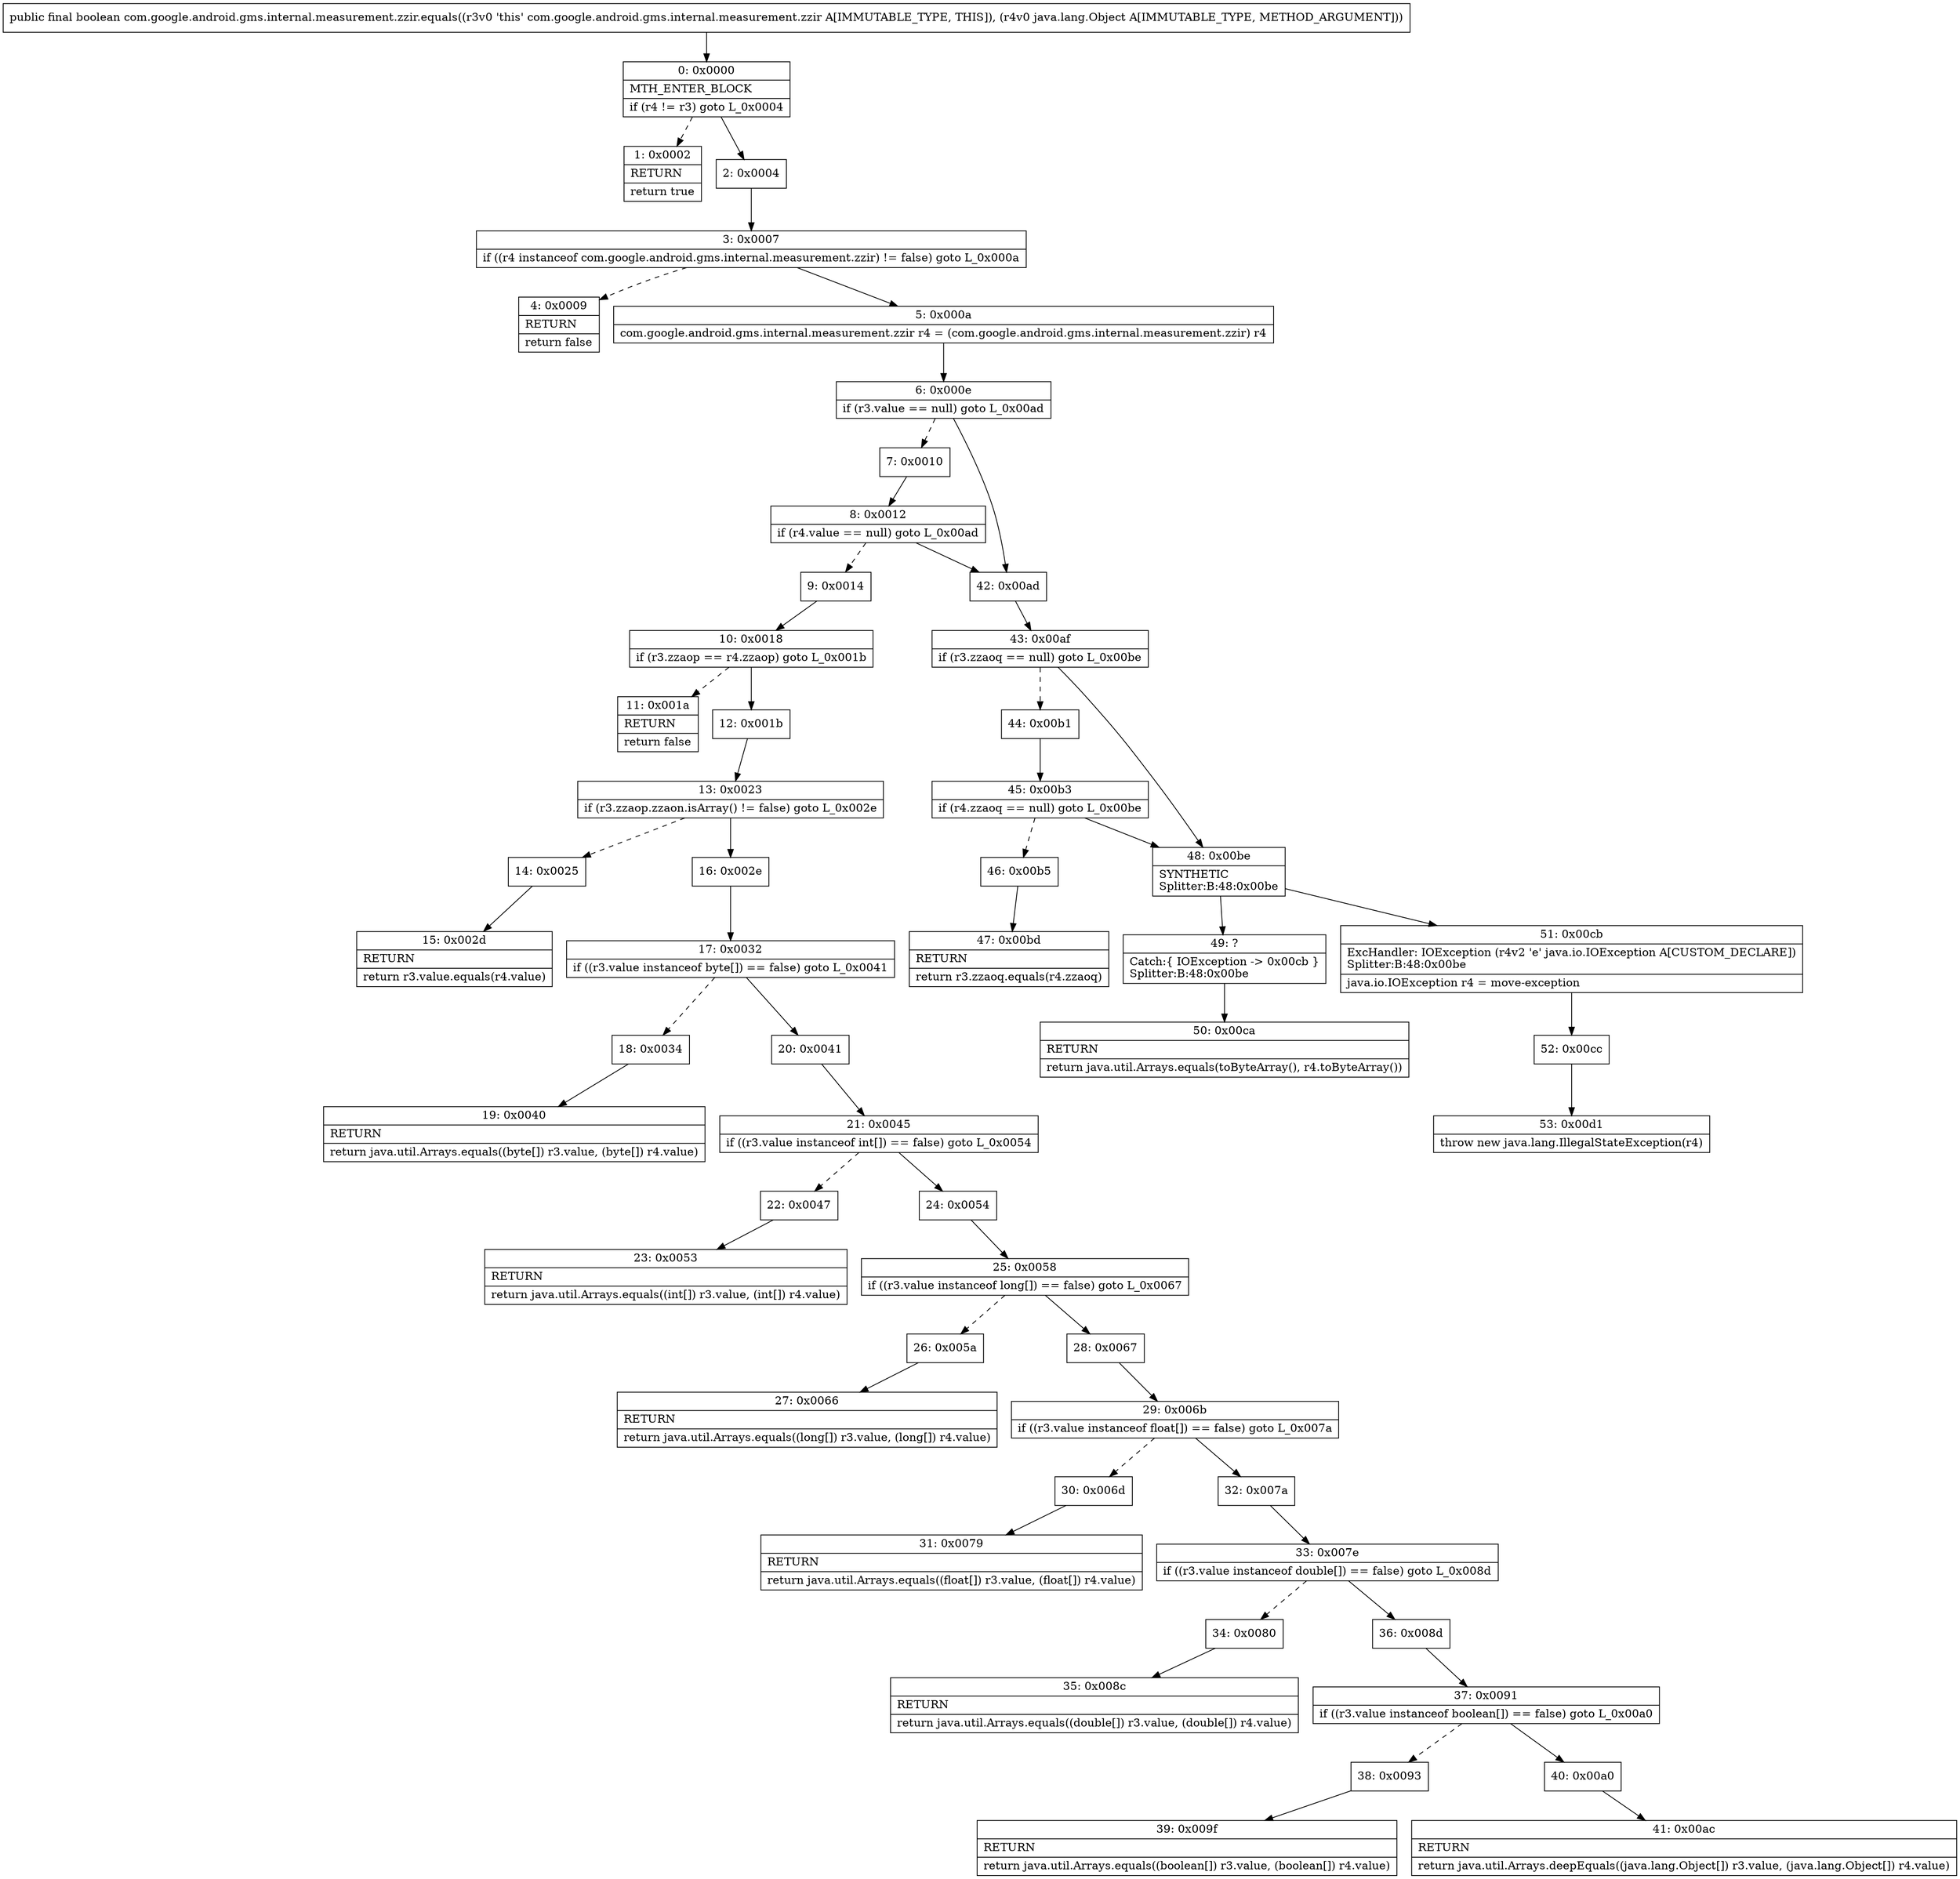 digraph "CFG forcom.google.android.gms.internal.measurement.zzir.equals(Ljava\/lang\/Object;)Z" {
Node_0 [shape=record,label="{0\:\ 0x0000|MTH_ENTER_BLOCK\l|if (r4 != r3) goto L_0x0004\l}"];
Node_1 [shape=record,label="{1\:\ 0x0002|RETURN\l|return true\l}"];
Node_2 [shape=record,label="{2\:\ 0x0004}"];
Node_3 [shape=record,label="{3\:\ 0x0007|if ((r4 instanceof com.google.android.gms.internal.measurement.zzir) != false) goto L_0x000a\l}"];
Node_4 [shape=record,label="{4\:\ 0x0009|RETURN\l|return false\l}"];
Node_5 [shape=record,label="{5\:\ 0x000a|com.google.android.gms.internal.measurement.zzir r4 = (com.google.android.gms.internal.measurement.zzir) r4\l}"];
Node_6 [shape=record,label="{6\:\ 0x000e|if (r3.value == null) goto L_0x00ad\l}"];
Node_7 [shape=record,label="{7\:\ 0x0010}"];
Node_8 [shape=record,label="{8\:\ 0x0012|if (r4.value == null) goto L_0x00ad\l}"];
Node_9 [shape=record,label="{9\:\ 0x0014}"];
Node_10 [shape=record,label="{10\:\ 0x0018|if (r3.zzaop == r4.zzaop) goto L_0x001b\l}"];
Node_11 [shape=record,label="{11\:\ 0x001a|RETURN\l|return false\l}"];
Node_12 [shape=record,label="{12\:\ 0x001b}"];
Node_13 [shape=record,label="{13\:\ 0x0023|if (r3.zzaop.zzaon.isArray() != false) goto L_0x002e\l}"];
Node_14 [shape=record,label="{14\:\ 0x0025}"];
Node_15 [shape=record,label="{15\:\ 0x002d|RETURN\l|return r3.value.equals(r4.value)\l}"];
Node_16 [shape=record,label="{16\:\ 0x002e}"];
Node_17 [shape=record,label="{17\:\ 0x0032|if ((r3.value instanceof byte[]) == false) goto L_0x0041\l}"];
Node_18 [shape=record,label="{18\:\ 0x0034}"];
Node_19 [shape=record,label="{19\:\ 0x0040|RETURN\l|return java.util.Arrays.equals((byte[]) r3.value, (byte[]) r4.value)\l}"];
Node_20 [shape=record,label="{20\:\ 0x0041}"];
Node_21 [shape=record,label="{21\:\ 0x0045|if ((r3.value instanceof int[]) == false) goto L_0x0054\l}"];
Node_22 [shape=record,label="{22\:\ 0x0047}"];
Node_23 [shape=record,label="{23\:\ 0x0053|RETURN\l|return java.util.Arrays.equals((int[]) r3.value, (int[]) r4.value)\l}"];
Node_24 [shape=record,label="{24\:\ 0x0054}"];
Node_25 [shape=record,label="{25\:\ 0x0058|if ((r3.value instanceof long[]) == false) goto L_0x0067\l}"];
Node_26 [shape=record,label="{26\:\ 0x005a}"];
Node_27 [shape=record,label="{27\:\ 0x0066|RETURN\l|return java.util.Arrays.equals((long[]) r3.value, (long[]) r4.value)\l}"];
Node_28 [shape=record,label="{28\:\ 0x0067}"];
Node_29 [shape=record,label="{29\:\ 0x006b|if ((r3.value instanceof float[]) == false) goto L_0x007a\l}"];
Node_30 [shape=record,label="{30\:\ 0x006d}"];
Node_31 [shape=record,label="{31\:\ 0x0079|RETURN\l|return java.util.Arrays.equals((float[]) r3.value, (float[]) r4.value)\l}"];
Node_32 [shape=record,label="{32\:\ 0x007a}"];
Node_33 [shape=record,label="{33\:\ 0x007e|if ((r3.value instanceof double[]) == false) goto L_0x008d\l}"];
Node_34 [shape=record,label="{34\:\ 0x0080}"];
Node_35 [shape=record,label="{35\:\ 0x008c|RETURN\l|return java.util.Arrays.equals((double[]) r3.value, (double[]) r4.value)\l}"];
Node_36 [shape=record,label="{36\:\ 0x008d}"];
Node_37 [shape=record,label="{37\:\ 0x0091|if ((r3.value instanceof boolean[]) == false) goto L_0x00a0\l}"];
Node_38 [shape=record,label="{38\:\ 0x0093}"];
Node_39 [shape=record,label="{39\:\ 0x009f|RETURN\l|return java.util.Arrays.equals((boolean[]) r3.value, (boolean[]) r4.value)\l}"];
Node_40 [shape=record,label="{40\:\ 0x00a0}"];
Node_41 [shape=record,label="{41\:\ 0x00ac|RETURN\l|return java.util.Arrays.deepEquals((java.lang.Object[]) r3.value, (java.lang.Object[]) r4.value)\l}"];
Node_42 [shape=record,label="{42\:\ 0x00ad}"];
Node_43 [shape=record,label="{43\:\ 0x00af|if (r3.zzaoq == null) goto L_0x00be\l}"];
Node_44 [shape=record,label="{44\:\ 0x00b1}"];
Node_45 [shape=record,label="{45\:\ 0x00b3|if (r4.zzaoq == null) goto L_0x00be\l}"];
Node_46 [shape=record,label="{46\:\ 0x00b5}"];
Node_47 [shape=record,label="{47\:\ 0x00bd|RETURN\l|return r3.zzaoq.equals(r4.zzaoq)\l}"];
Node_48 [shape=record,label="{48\:\ 0x00be|SYNTHETIC\lSplitter:B:48:0x00be\l}"];
Node_49 [shape=record,label="{49\:\ ?|Catch:\{ IOException \-\> 0x00cb \}\lSplitter:B:48:0x00be\l}"];
Node_50 [shape=record,label="{50\:\ 0x00ca|RETURN\l|return java.util.Arrays.equals(toByteArray(), r4.toByteArray())\l}"];
Node_51 [shape=record,label="{51\:\ 0x00cb|ExcHandler: IOException (r4v2 'e' java.io.IOException A[CUSTOM_DECLARE])\lSplitter:B:48:0x00be\l|java.io.IOException r4 = move\-exception\l}"];
Node_52 [shape=record,label="{52\:\ 0x00cc}"];
Node_53 [shape=record,label="{53\:\ 0x00d1|throw new java.lang.IllegalStateException(r4)\l}"];
MethodNode[shape=record,label="{public final boolean com.google.android.gms.internal.measurement.zzir.equals((r3v0 'this' com.google.android.gms.internal.measurement.zzir A[IMMUTABLE_TYPE, THIS]), (r4v0 java.lang.Object A[IMMUTABLE_TYPE, METHOD_ARGUMENT])) }"];
MethodNode -> Node_0;
Node_0 -> Node_1[style=dashed];
Node_0 -> Node_2;
Node_2 -> Node_3;
Node_3 -> Node_4[style=dashed];
Node_3 -> Node_5;
Node_5 -> Node_6;
Node_6 -> Node_7[style=dashed];
Node_6 -> Node_42;
Node_7 -> Node_8;
Node_8 -> Node_9[style=dashed];
Node_8 -> Node_42;
Node_9 -> Node_10;
Node_10 -> Node_11[style=dashed];
Node_10 -> Node_12;
Node_12 -> Node_13;
Node_13 -> Node_14[style=dashed];
Node_13 -> Node_16;
Node_14 -> Node_15;
Node_16 -> Node_17;
Node_17 -> Node_18[style=dashed];
Node_17 -> Node_20;
Node_18 -> Node_19;
Node_20 -> Node_21;
Node_21 -> Node_22[style=dashed];
Node_21 -> Node_24;
Node_22 -> Node_23;
Node_24 -> Node_25;
Node_25 -> Node_26[style=dashed];
Node_25 -> Node_28;
Node_26 -> Node_27;
Node_28 -> Node_29;
Node_29 -> Node_30[style=dashed];
Node_29 -> Node_32;
Node_30 -> Node_31;
Node_32 -> Node_33;
Node_33 -> Node_34[style=dashed];
Node_33 -> Node_36;
Node_34 -> Node_35;
Node_36 -> Node_37;
Node_37 -> Node_38[style=dashed];
Node_37 -> Node_40;
Node_38 -> Node_39;
Node_40 -> Node_41;
Node_42 -> Node_43;
Node_43 -> Node_44[style=dashed];
Node_43 -> Node_48;
Node_44 -> Node_45;
Node_45 -> Node_46[style=dashed];
Node_45 -> Node_48;
Node_46 -> Node_47;
Node_48 -> Node_49;
Node_48 -> Node_51;
Node_49 -> Node_50;
Node_51 -> Node_52;
Node_52 -> Node_53;
}

